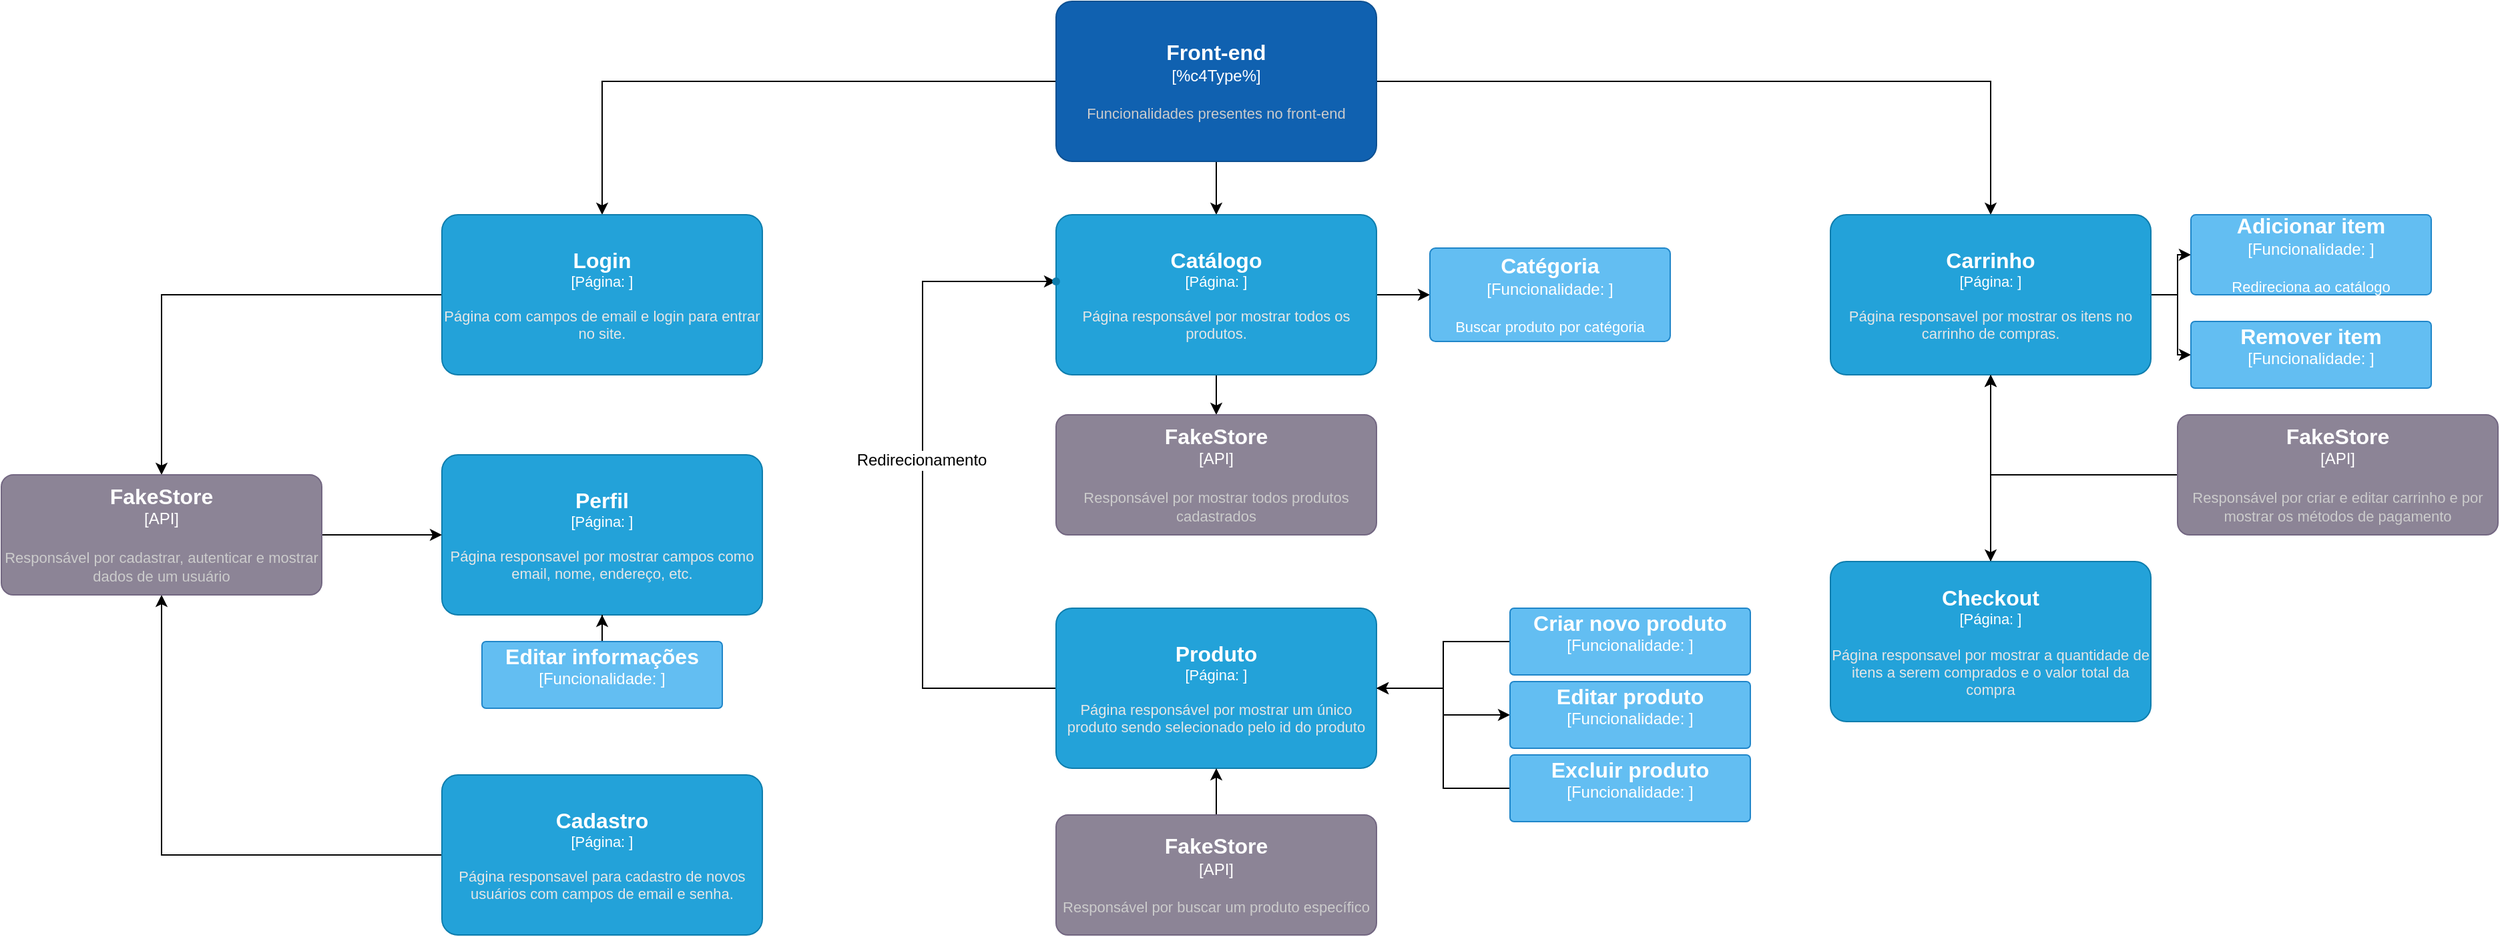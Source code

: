 <mxfile version="24.0.5" type="github">
  <diagram name="Página-1" id="egkhhSvDEU_045NwjXek">
    <mxGraphModel dx="1823" dy="525" grid="1" gridSize="10" guides="1" tooltips="1" connect="1" arrows="1" fold="1" page="1" pageScale="1" pageWidth="827" pageHeight="1169" math="0" shadow="0">
      <root>
        <mxCell id="0" />
        <mxCell id="1" parent="0" />
        <mxCell id="wCWv4MVA9cfgOr6WchOm-61" value="" style="edgeStyle=orthogonalEdgeStyle;rounded=0;orthogonalLoop=1;jettySize=auto;html=1;fontFamily=Helvetica;fontSize=12;fontColor=default;" parent="1" source="wCWv4MVA9cfgOr6WchOm-1" target="wCWv4MVA9cfgOr6WchOm-3" edge="1">
          <mxGeometry relative="1" as="geometry" />
        </mxCell>
        <mxCell id="wCWv4MVA9cfgOr6WchOm-62" value="" style="edgeStyle=orthogonalEdgeStyle;rounded=0;orthogonalLoop=1;jettySize=auto;html=1;fontFamily=Helvetica;fontSize=12;fontColor=default;" parent="1" source="wCWv4MVA9cfgOr6WchOm-1" target="wCWv4MVA9cfgOr6WchOm-7" edge="1">
          <mxGeometry relative="1" as="geometry" />
        </mxCell>
        <mxCell id="wCWv4MVA9cfgOr6WchOm-63" value="" style="edgeStyle=orthogonalEdgeStyle;rounded=0;orthogonalLoop=1;jettySize=auto;html=1;fontFamily=Helvetica;fontSize=12;fontColor=default;" parent="1" source="wCWv4MVA9cfgOr6WchOm-1" target="wCWv4MVA9cfgOr6WchOm-10" edge="1">
          <mxGeometry relative="1" as="geometry" />
        </mxCell>
        <object placeholders="1" c4Name="Front-end" c4Description="Funcionalidades presentes no front-end" label="&lt;font style=&quot;font-size: 16px&quot;&gt;&lt;b&gt;%c4Name%&lt;/b&gt;&lt;/font&gt;&lt;div&gt;[%c4Type%]&lt;/div&gt;&lt;br&gt;&lt;div&gt;&lt;font style=&quot;font-size: 11px&quot;&gt;&lt;font color=&quot;#cccccc&quot;&gt;%c4Description%&lt;/font&gt;&lt;/div&gt;" id="wCWv4MVA9cfgOr6WchOm-1">
          <mxCell style="rounded=1;whiteSpace=wrap;html=1;labelBackgroundColor=none;fillColor=#1061B0;fontColor=#ffffff;align=center;arcSize=10;strokeColor=#0D5091;metaEdit=1;resizable=0;points=[[0.25,0,0],[0.5,0,0],[0.75,0,0],[1,0.25,0],[1,0.5,0],[1,0.75,0],[0.75,1,0],[0.5,1,0],[0.25,1,0],[0,0.75,0],[0,0.5,0],[0,0.25,0]];" parent="1" vertex="1">
            <mxGeometry x="260" width="240" height="120" as="geometry" />
          </mxCell>
        </object>
        <object placeholders="1" c4Name="Perfil" c4Type="Página" c4Technology="" c4Description="Página responsavel por mostrar campos como email, nome, endereço, etc." label="&lt;font style=&quot;font-size: 16px&quot;&gt;&lt;b&gt;%c4Name%&lt;/b&gt;&lt;/font&gt;&lt;div&gt;[%c4Type%: %c4Technology%]&lt;/div&gt;&lt;br&gt;&lt;div&gt;&lt;font style=&quot;font-size: 11px&quot;&gt;&lt;font color=&quot;#E6E6E6&quot;&gt;%c4Description%&lt;/font&gt;&lt;/div&gt;" id="wCWv4MVA9cfgOr6WchOm-2">
          <mxCell style="rounded=1;whiteSpace=wrap;html=1;fontSize=11;labelBackgroundColor=none;fillColor=#23A2D9;fontColor=#ffffff;align=center;arcSize=10;strokeColor=#0E7DAD;metaEdit=1;resizable=0;points=[[0.25,0,0],[0.5,0,0],[0.75,0,0],[1,0.25,0],[1,0.5,0],[1,0.75,0],[0.75,1,0],[0.5,1,0],[0.25,1,0],[0,0.75,0],[0,0.5,0],[0,0.25,0]];" parent="1" vertex="1">
            <mxGeometry x="-200" y="340" width="240" height="120" as="geometry" />
          </mxCell>
        </object>
        <mxCell id="wCWv4MVA9cfgOr6WchOm-46" value="" style="edgeStyle=orthogonalEdgeStyle;rounded=0;orthogonalLoop=1;jettySize=auto;html=1;fontFamily=Helvetica;fontSize=12;fontColor=default;" parent="1" source="wCWv4MVA9cfgOr6WchOm-3" target="wCWv4MVA9cfgOr6WchOm-29" edge="1">
          <mxGeometry relative="1" as="geometry" />
        </mxCell>
        <object placeholders="1" c4Name="Login" c4Type="Página" c4Technology="" c4Description="Página com campos de email e login para entrar no site." label="&lt;font style=&quot;font-size: 16px&quot;&gt;&lt;b&gt;%c4Name%&lt;/b&gt;&lt;/font&gt;&lt;div&gt;[%c4Type%: %c4Technology%]&lt;/div&gt;&lt;br&gt;&lt;div&gt;&lt;font style=&quot;font-size: 11px&quot;&gt;&lt;font color=&quot;#E6E6E6&quot;&gt;%c4Description%&lt;/font&gt;&lt;/div&gt;" id="wCWv4MVA9cfgOr6WchOm-3">
          <mxCell style="rounded=1;whiteSpace=wrap;html=1;fontSize=11;labelBackgroundColor=none;fillColor=#23A2D9;fontColor=#ffffff;align=center;arcSize=10;strokeColor=#0E7DAD;metaEdit=1;resizable=0;points=[[0.25,0,0],[0.5,0,0],[0.75,0,0],[1,0.25,0],[1,0.5,0],[1,0.75,0],[0.75,1,0],[0.5,1,0],[0.25,1,0],[0,0.75,0],[0,0.5,0],[0,0.25,0]];" parent="1" vertex="1">
            <mxGeometry x="-200" y="160" width="240" height="120" as="geometry" />
          </mxCell>
        </object>
        <mxCell id="wCWv4MVA9cfgOr6WchOm-47" value="" style="edgeStyle=orthogonalEdgeStyle;rounded=0;orthogonalLoop=1;jettySize=auto;html=1;fontFamily=Helvetica;fontSize=12;fontColor=default;" parent="1" source="wCWv4MVA9cfgOr6WchOm-4" target="wCWv4MVA9cfgOr6WchOm-29" edge="1">
          <mxGeometry relative="1" as="geometry" />
        </mxCell>
        <object placeholders="1" c4Name="Cadastro" c4Type="Página" c4Technology="" c4Description="Página responsavel para cadastro de novos usuários com campos de email e senha." label="&lt;font style=&quot;font-size: 16px&quot;&gt;&lt;b&gt;%c4Name%&lt;/b&gt;&lt;/font&gt;&lt;div&gt;[%c4Type%: %c4Technology%]&lt;/div&gt;&lt;br&gt;&lt;div&gt;&lt;font style=&quot;font-size: 11px&quot;&gt;&lt;font color=&quot;#E6E6E6&quot;&gt;%c4Description%&lt;/font&gt;&lt;/div&gt;" id="wCWv4MVA9cfgOr6WchOm-4">
          <mxCell style="rounded=1;whiteSpace=wrap;html=1;fontSize=11;labelBackgroundColor=none;fillColor=#23A2D9;fontColor=#ffffff;align=center;arcSize=10;strokeColor=#0E7DAD;metaEdit=1;resizable=0;points=[[0.25,0,0],[0.5,0,0],[0.75,0,0],[1,0.25,0],[1,0.5,0],[1,0.75,0],[0.75,1,0],[0.5,1,0],[0.25,1,0],[0,0.75,0],[0,0.5,0],[0,0.25,0]];" parent="1" vertex="1">
            <mxGeometry x="-200" y="580" width="240" height="120" as="geometry" />
          </mxCell>
        </object>
        <mxCell id="wCWv4MVA9cfgOr6WchOm-35" value="" style="edgeStyle=orthogonalEdgeStyle;rounded=0;orthogonalLoop=1;jettySize=auto;html=1;fontFamily=Helvetica;fontSize=12;fontColor=default;" parent="1" source="wCWv4MVA9cfgOr6WchOm-5" target="wCWv4MVA9cfgOr6WchOm-17" edge="1">
          <mxGeometry relative="1" as="geometry" />
        </mxCell>
        <mxCell id="wCWv4MVA9cfgOr6WchOm-58" value="" style="edgeStyle=orthogonalEdgeStyle;rounded=0;orthogonalLoop=1;jettySize=auto;html=1;fontFamily=Helvetica;fontSize=12;fontColor=default;" parent="1" source="wCWv4MVA9cfgOr6WchOm-5" target="wCWv4MVA9cfgOr6WchOm-57" edge="1">
          <mxGeometry relative="1" as="geometry">
            <Array as="points">
              <mxPoint x="160" y="515" />
              <mxPoint x="160" y="210" />
            </Array>
          </mxGeometry>
        </mxCell>
        <mxCell id="wCWv4MVA9cfgOr6WchOm-59" value="Redirecionamento" style="edgeLabel;html=1;align=center;verticalAlign=middle;resizable=0;points=[];rounded=1;shadow=0;glass=0;strokeColor=default;arcSize=6;fontFamily=Helvetica;fontSize=12;fontColor=default;fillColor=#63BEF2;gradientColor=none;" parent="wCWv4MVA9cfgOr6WchOm-58" vertex="1" connectable="0">
          <mxGeometry x="0.076" y="1" relative="1" as="geometry">
            <mxPoint as="offset" />
          </mxGeometry>
        </mxCell>
        <object placeholders="1" c4Name="Produto" c4Type="Página" c4Technology="" c4Description="Página responsável por mostrar um único produto sendo selecionado pelo id do produto" label="&lt;font style=&quot;font-size: 16px&quot;&gt;&lt;b&gt;%c4Name%&lt;/b&gt;&lt;/font&gt;&lt;div&gt;[%c4Type%: %c4Technology%]&lt;/div&gt;&lt;br&gt;&lt;div&gt;&lt;font style=&quot;font-size: 11px&quot;&gt;&lt;font color=&quot;#E6E6E6&quot;&gt;%c4Description%&lt;/font&gt;&lt;/div&gt;" id="wCWv4MVA9cfgOr6WchOm-5">
          <mxCell style="rounded=1;whiteSpace=wrap;html=1;fontSize=11;labelBackgroundColor=none;fillColor=#23A2D9;fontColor=#ffffff;align=center;arcSize=10;strokeColor=#0E7DAD;metaEdit=1;resizable=0;points=[[0.25,0,0],[0.5,0,0],[0.75,0,0],[1,0.25,0],[1,0.5,0],[1,0.75,0],[0.75,1,0],[0.5,1,0],[0.25,1,0],[0,0.75,0],[0,0.5,0],[0,0.25,0]];" parent="1" vertex="1">
            <mxGeometry x="260" y="455" width="240" height="120" as="geometry" />
          </mxCell>
        </object>
        <mxCell id="wCWv4MVA9cfgOr6WchOm-49" value="" style="edgeStyle=orthogonalEdgeStyle;rounded=0;orthogonalLoop=1;jettySize=auto;html=1;fontFamily=Helvetica;fontSize=12;fontColor=default;" parent="1" source="wCWv4MVA9cfgOr6WchOm-7" target="wCWv4MVA9cfgOr6WchOm-11" edge="1">
          <mxGeometry relative="1" as="geometry" />
        </mxCell>
        <mxCell id="wCWv4MVA9cfgOr6WchOm-51" value="" style="edgeStyle=orthogonalEdgeStyle;rounded=0;orthogonalLoop=1;jettySize=auto;html=1;fontFamily=Helvetica;fontSize=12;fontColor=default;" parent="1" source="wCWv4MVA9cfgOr6WchOm-7" target="wCWv4MVA9cfgOr6WchOm-22" edge="1">
          <mxGeometry relative="1" as="geometry" />
        </mxCell>
        <mxCell id="wCWv4MVA9cfgOr6WchOm-53" value="" style="edgeStyle=orthogonalEdgeStyle;rounded=0;orthogonalLoop=1;jettySize=auto;html=1;fontFamily=Helvetica;fontSize=12;fontColor=default;" parent="1" source="wCWv4MVA9cfgOr6WchOm-7" target="wCWv4MVA9cfgOr6WchOm-25" edge="1">
          <mxGeometry relative="1" as="geometry" />
        </mxCell>
        <object placeholders="1" c4Name="Carrinho" c4Type="Página" c4Technology="" c4Description="Página responsavel por mostrar os itens no carrinho de compras." label="&lt;font style=&quot;font-size: 16px&quot;&gt;&lt;b&gt;%c4Name%&lt;/b&gt;&lt;/font&gt;&lt;div&gt;[%c4Type%: %c4Technology%]&lt;/div&gt;&lt;br&gt;&lt;div&gt;&lt;font style=&quot;font-size: 11px&quot;&gt;&lt;font color=&quot;#E6E6E6&quot;&gt;%c4Description%&lt;/font&gt;&lt;/div&gt;" id="wCWv4MVA9cfgOr6WchOm-7">
          <mxCell style="rounded=1;whiteSpace=wrap;html=1;fontSize=11;labelBackgroundColor=none;fillColor=#23A2D9;fontColor=#ffffff;align=center;arcSize=10;strokeColor=#0E7DAD;metaEdit=1;resizable=0;points=[[0.25,0,0],[0.5,0,0],[0.75,0,0],[1,0.25,0],[1,0.5,0],[1,0.75,0],[0.75,1,0],[0.5,1,0],[0.25,1,0],[0,0.75,0],[0,0.5,0],[0,0.25,0]];" parent="1" vertex="1">
            <mxGeometry x="840" y="160" width="240" height="120" as="geometry" />
          </mxCell>
        </object>
        <mxCell id="wCWv4MVA9cfgOr6WchOm-33" value="" style="edgeStyle=orthogonalEdgeStyle;rounded=0;orthogonalLoop=1;jettySize=auto;html=1;fontFamily=Helvetica;fontSize=12;fontColor=default;" parent="1" source="wCWv4MVA9cfgOr6WchOm-10" target="wCWv4MVA9cfgOr6WchOm-27" edge="1">
          <mxGeometry relative="1" as="geometry" />
        </mxCell>
        <mxCell id="wCWv4MVA9cfgOr6WchOm-48" value="" style="edgeStyle=orthogonalEdgeStyle;rounded=0;orthogonalLoop=1;jettySize=auto;html=1;fontFamily=Helvetica;fontSize=12;fontColor=default;" parent="1" source="wCWv4MVA9cfgOr6WchOm-10" target="wCWv4MVA9cfgOr6WchOm-19" edge="1">
          <mxGeometry relative="1" as="geometry" />
        </mxCell>
        <object placeholders="1" c4Name="Catálogo" c4Type="Página" c4Technology="" c4Description="Página responsável por mostrar todos os produtos." label="&lt;font style=&quot;font-size: 16px&quot;&gt;&lt;b&gt;%c4Name%&lt;/b&gt;&lt;/font&gt;&lt;div&gt;[%c4Type%: %c4Technology%]&lt;/div&gt;&lt;br&gt;&lt;div&gt;&lt;font style=&quot;font-size: 11px&quot;&gt;&lt;font color=&quot;#E6E6E6&quot;&gt;%c4Description%&lt;/font&gt;&lt;/div&gt;" id="wCWv4MVA9cfgOr6WchOm-10">
          <mxCell style="rounded=1;whiteSpace=wrap;html=1;fontSize=11;labelBackgroundColor=none;fillColor=#23A2D9;fontColor=#ffffff;align=center;arcSize=10;strokeColor=#0E7DAD;metaEdit=1;resizable=0;points=[[0.25,0,0],[0.5,0,0],[0.75,0,0],[1,0.25,0],[1,0.5,0],[1,0.75,0],[0.75,1,0],[0.5,1,0],[0.25,1,0],[0,0.75,0],[0,0.5,0],[0,0.25,0]];" parent="1" vertex="1">
            <mxGeometry x="260" y="160" width="240" height="120" as="geometry" />
          </mxCell>
        </object>
        <mxCell id="wCWv4MVA9cfgOr6WchOm-50" value="" style="edgeStyle=orthogonalEdgeStyle;rounded=0;orthogonalLoop=1;jettySize=auto;html=1;fontFamily=Helvetica;fontSize=12;fontColor=default;" parent="1" source="wCWv4MVA9cfgOr6WchOm-11" target="wCWv4MVA9cfgOr6WchOm-7" edge="1">
          <mxGeometry relative="1" as="geometry" />
        </mxCell>
        <object placeholders="1" c4Name="Checkout" c4Type="Página" c4Technology="" c4Description="Página responsavel por mostrar a quantidade de itens a serem comprados e o valor total da compra" label="&lt;font style=&quot;font-size: 16px&quot;&gt;&lt;b&gt;%c4Name%&lt;/b&gt;&lt;/font&gt;&lt;div&gt;[%c4Type%: %c4Technology%]&lt;/div&gt;&lt;br&gt;&lt;div&gt;&lt;font style=&quot;font-size: 11px&quot;&gt;&lt;font color=&quot;#E6E6E6&quot;&gt;%c4Description%&lt;/font&gt;&lt;/div&gt;" id="wCWv4MVA9cfgOr6WchOm-11">
          <mxCell style="rounded=1;whiteSpace=wrap;html=1;fontSize=11;labelBackgroundColor=none;fillColor=#23A2D9;fontColor=#ffffff;align=center;arcSize=10;strokeColor=#0E7DAD;metaEdit=1;resizable=0;points=[[0.25,0,0],[0.5,0,0],[0.75,0,0],[1,0.25,0],[1,0.5,0],[1,0.75,0],[0.75,1,0],[0.5,1,0],[0.25,1,0],[0,0.75,0],[0,0.5,0],[0,0.25,0]];" parent="1" vertex="1">
            <mxGeometry x="840" y="420" width="240" height="120" as="geometry" />
          </mxCell>
        </object>
        <mxCell id="wCWv4MVA9cfgOr6WchOm-37" value="" style="edgeStyle=orthogonalEdgeStyle;rounded=0;orthogonalLoop=1;jettySize=auto;html=1;fontFamily=Helvetica;fontSize=12;fontColor=default;" parent="1" source="wCWv4MVA9cfgOr6WchOm-16" target="wCWv4MVA9cfgOr6WchOm-5" edge="1">
          <mxGeometry relative="1" as="geometry" />
        </mxCell>
        <object placeholders="1" c4Name="Criar novo produto" c4Type="Funcionalidade" c4Technology="" c4Description="" label="&lt;font style=&quot;font-size: 16px&quot;&gt;&lt;b&gt;%c4Name%&lt;/b&gt;&lt;/font&gt;&lt;div&gt;[%c4Type%: %c4Technology%]&lt;/div&gt;&lt;br&gt;&lt;div&gt;&lt;font style=&quot;font-size: 11px&quot;&gt;%c4Description%&lt;/font&gt;&lt;/div&gt;" id="wCWv4MVA9cfgOr6WchOm-16">
          <mxCell style="rounded=1;whiteSpace=wrap;html=1;labelBackgroundColor=none;fillColor=#63BEF2;fontColor=#ffffff;align=center;arcSize=6;strokeColor=#2086C9;metaEdit=1;resizable=1;points=[[0.25,0,0],[0.5,0,0],[0.75,0,0],[1,0.25,0],[1,0.5,0],[1,0.75,0],[0.75,1,0],[0.5,1,0],[0.25,1,0],[0,0.75,0],[0,0.5,0],[0,0.25,0]];shadow=0;glass=0;verticalAlign=middle;fontFamily=Helvetica;fontSize=12;" parent="1" vertex="1">
            <mxGeometry x="600" y="455" width="180" height="50" as="geometry" />
          </mxCell>
        </object>
        <object placeholders="1" c4Name="Editar produto" c4Type="Funcionalidade" c4Technology="" c4Description="" label="&lt;font style=&quot;font-size: 16px&quot;&gt;&lt;b&gt;%c4Name%&lt;/b&gt;&lt;/font&gt;&lt;div&gt;[%c4Type%: %c4Technology%]&lt;/div&gt;&lt;br&gt;&lt;div&gt;&lt;font style=&quot;font-size: 11px&quot;&gt;%c4Description%&lt;/font&gt;&lt;/div&gt;" id="wCWv4MVA9cfgOr6WchOm-17">
          <mxCell style="rounded=1;whiteSpace=wrap;html=1;labelBackgroundColor=none;fillColor=#63BEF2;fontColor=#ffffff;align=center;arcSize=6;strokeColor=#2086C9;metaEdit=1;resizable=1;points=[[0.25,0,0],[0.5,0,0],[0.75,0,0],[1,0.25,0],[1,0.5,0],[1,0.75,0],[0.75,1,0],[0.5,1,0],[0.25,1,0],[0,0.75,0],[0,0.5,0],[0,0.25,0]];shadow=0;glass=0;verticalAlign=middle;fontFamily=Helvetica;fontSize=12;" parent="1" vertex="1">
            <mxGeometry x="600" y="510" width="180" height="50" as="geometry" />
          </mxCell>
        </object>
        <mxCell id="wCWv4MVA9cfgOr6WchOm-56" value="" style="edgeStyle=orthogonalEdgeStyle;rounded=0;orthogonalLoop=1;jettySize=auto;html=1;fontFamily=Helvetica;fontSize=12;fontColor=default;" parent="1" source="wCWv4MVA9cfgOr6WchOm-18" target="wCWv4MVA9cfgOr6WchOm-5" edge="1">
          <mxGeometry relative="1" as="geometry" />
        </mxCell>
        <object placeholders="1" c4Name="Excluir produto" c4Type="Funcionalidade" c4Technology="" c4Description="" label="&lt;font style=&quot;font-size: 16px&quot;&gt;&lt;b&gt;%c4Name%&lt;/b&gt;&lt;/font&gt;&lt;div&gt;[%c4Type%: %c4Technology%]&lt;/div&gt;&lt;br&gt;&lt;div&gt;&lt;font style=&quot;font-size: 11px&quot;&gt;%c4Description%&lt;/font&gt;&lt;/div&gt;" id="wCWv4MVA9cfgOr6WchOm-18">
          <mxCell style="rounded=1;whiteSpace=wrap;html=1;labelBackgroundColor=none;fillColor=#63BEF2;fontColor=#ffffff;align=center;arcSize=6;strokeColor=#2086C9;metaEdit=1;resizable=1;points=[[0.25,0,0],[0.5,0,0],[0.75,0,0],[1,0.25,0],[1,0.5,0],[1,0.75,0],[0.75,1,0],[0.5,1,0],[0.25,1,0],[0,0.75,0],[0,0.5,0],[0,0.25,0]];shadow=0;glass=0;verticalAlign=middle;fontFamily=Helvetica;fontSize=12;" parent="1" vertex="1">
            <mxGeometry x="600" y="565" width="180" height="50" as="geometry" />
          </mxCell>
        </object>
        <object placeholders="1" c4Name="Catégoria" c4Type="Funcionalidade" c4Technology="" c4Description="Buscar produto por catégoria" label="&lt;font style=&quot;font-size: 16px&quot;&gt;&lt;b&gt;%c4Name%&lt;/b&gt;&lt;/font&gt;&lt;div&gt;[%c4Type%: %c4Technology%]&lt;/div&gt;&lt;br&gt;&lt;div&gt;&lt;font style=&quot;font-size: 11px&quot;&gt;%c4Description%&lt;/font&gt;&lt;/div&gt;" id="wCWv4MVA9cfgOr6WchOm-19">
          <mxCell style="rounded=1;whiteSpace=wrap;html=1;labelBackgroundColor=none;fillColor=#63BEF2;fontColor=#ffffff;align=center;arcSize=6;strokeColor=#2086C9;metaEdit=1;resizable=1;points=[[0.25,0,0],[0.5,0,0],[0.75,0,0],[1,0.25,0],[1,0.5,0],[1,0.75,0],[0.75,1,0],[0.5,1,0],[0.25,1,0],[0,0.75,0],[0,0.5,0],[0,0.25,0]];shadow=0;glass=0;verticalAlign=middle;fontFamily=Helvetica;fontSize=12;" parent="1" vertex="1">
            <mxGeometry x="540" y="185" width="180" height="70" as="geometry" />
          </mxCell>
        </object>
        <mxCell id="dxfZeSWVyWdpBpX50E4J-1" value="" style="edgeStyle=orthogonalEdgeStyle;rounded=0;orthogonalLoop=1;jettySize=auto;html=1;" edge="1" parent="1" source="wCWv4MVA9cfgOr6WchOm-20" target="wCWv4MVA9cfgOr6WchOm-2">
          <mxGeometry relative="1" as="geometry" />
        </mxCell>
        <object placeholders="1" c4Name="Editar informações" c4Type="Funcionalidade" c4Technology="" c4Description="" label="&lt;font style=&quot;font-size: 16px&quot;&gt;&lt;b&gt;%c4Name%&lt;/b&gt;&lt;/font&gt;&lt;div&gt;[%c4Type%: %c4Technology%]&lt;/div&gt;&lt;br&gt;&lt;div&gt;&lt;font style=&quot;font-size: 11px&quot;&gt;%c4Description%&lt;/font&gt;&lt;/div&gt;" id="wCWv4MVA9cfgOr6WchOm-20">
          <mxCell style="rounded=1;whiteSpace=wrap;html=1;labelBackgroundColor=none;fillColor=#63BEF2;fontColor=#ffffff;align=center;arcSize=6;strokeColor=#2086C9;metaEdit=1;resizable=1;points=[[0.25,0,0],[0.5,0,0],[0.75,0,0],[1,0.25,0],[1,0.5,0],[1,0.75,0],[0.75,1,0],[0.5,1,0],[0.25,1,0],[0,0.75,0],[0,0.5,0],[0,0.25,0]];shadow=0;glass=0;verticalAlign=middle;fontFamily=Helvetica;fontSize=12;" parent="1" vertex="1">
            <mxGeometry x="-170" y="480" width="180" height="50" as="geometry" />
          </mxCell>
        </object>
        <object placeholders="1" c4Name="Remover item" c4Type="Funcionalidade" c4Technology="" c4Description="" label="&lt;font style=&quot;font-size: 16px&quot;&gt;&lt;b&gt;%c4Name%&lt;/b&gt;&lt;/font&gt;&lt;div&gt;[%c4Type%: %c4Technology%]&lt;/div&gt;&lt;br&gt;&lt;div&gt;&lt;font style=&quot;font-size: 11px&quot;&gt;%c4Description%&lt;/font&gt;&lt;/div&gt;" id="wCWv4MVA9cfgOr6WchOm-22">
          <mxCell style="rounded=1;whiteSpace=wrap;html=1;labelBackgroundColor=none;fillColor=#63BEF2;fontColor=#ffffff;align=center;arcSize=6;strokeColor=#2086C9;metaEdit=1;resizable=1;points=[[0.25,0,0],[0.5,0,0],[0.75,0,0],[1,0.25,0],[1,0.5,0],[1,0.75,0],[0.75,1,0],[0.5,1,0],[0.25,1,0],[0,0.75,0],[0,0.5,0],[0,0.25,0]];shadow=0;glass=0;verticalAlign=middle;fontFamily=Helvetica;fontSize=12;" parent="1" vertex="1">
            <mxGeometry x="1110" y="240" width="180" height="50" as="geometry" />
          </mxCell>
        </object>
        <object placeholders="1" c4Name="Adicionar item" c4Type="Funcionalidade" c4Technology="" c4Description="Redireciona ao catálogo" label="&lt;font style=&quot;font-size: 16px&quot;&gt;&lt;b&gt;%c4Name%&lt;/b&gt;&lt;/font&gt;&lt;div&gt;[%c4Type%: %c4Technology%]&lt;/div&gt;&lt;br&gt;&lt;div&gt;&lt;font style=&quot;font-size: 11px&quot;&gt;%c4Description%&lt;/font&gt;&lt;/div&gt;" id="wCWv4MVA9cfgOr6WchOm-25">
          <mxCell style="rounded=1;whiteSpace=wrap;html=1;labelBackgroundColor=none;fillColor=#63BEF2;fontColor=#ffffff;align=center;arcSize=6;strokeColor=#2086C9;metaEdit=1;resizable=1;points=[[0.25,0,0],[0.5,0,0],[0.75,0,0],[1,0.25,0],[1,0.5,0],[1,0.75,0],[0.75,1,0],[0.5,1,0],[0.25,1,0],[0,0.75,0],[0,0.5,0],[0,0.25,0]];shadow=0;glass=0;verticalAlign=middle;fontFamily=Helvetica;fontSize=12;" parent="1" vertex="1">
            <mxGeometry x="1110" y="160" width="180" height="60" as="geometry" />
          </mxCell>
        </object>
        <mxCell id="wCWv4MVA9cfgOr6WchOm-55" value="" style="edgeStyle=orthogonalEdgeStyle;rounded=0;orthogonalLoop=1;jettySize=auto;html=1;fontFamily=Helvetica;fontSize=12;fontColor=default;" parent="1" source="wCWv4MVA9cfgOr6WchOm-26" target="wCWv4MVA9cfgOr6WchOm-7" edge="1">
          <mxGeometry relative="1" as="geometry" />
        </mxCell>
        <object placeholders="1" c4Name="FakeStore" c4Type="API" c4Description="Responsável por criar e editar carrinho e por mostrar os métodos de pagamento" label="&lt;font style=&quot;font-size: 16px&quot;&gt;&lt;b&gt;%c4Name%&lt;/b&gt;&lt;/font&gt;&lt;div&gt;[%c4Type%]&lt;/div&gt;&lt;br&gt;&lt;div&gt;&lt;font style=&quot;font-size: 11px&quot;&gt;&lt;font color=&quot;#cccccc&quot;&gt;%c4Description%&lt;/font&gt;&lt;/div&gt;" id="wCWv4MVA9cfgOr6WchOm-26">
          <mxCell style="rounded=1;whiteSpace=wrap;html=1;labelBackgroundColor=none;fillColor=#8C8496;fontColor=#ffffff;align=center;arcSize=10;strokeColor=#736782;metaEdit=1;resizable=1;points=[[0.25,0,0],[0.5,0,0],[0.75,0,0],[1,0.25,0],[1,0.5,0],[1,0.75,0],[0.75,1,0],[0.5,1,0],[0.25,1,0],[0,0.75,0],[0,0.5,0],[0,0.25,0]];shadow=0;glass=0;verticalAlign=middle;fontFamily=Helvetica;fontSize=12;" parent="1" vertex="1">
            <mxGeometry x="1100" y="310" width="240" height="90" as="geometry" />
          </mxCell>
        </object>
        <object placeholders="1" c4Name="FakeStore" c4Type="API" c4Description="Responsável por mostrar todos produtos cadastrados" label="&lt;font style=&quot;font-size: 16px&quot;&gt;&lt;b&gt;%c4Name%&lt;/b&gt;&lt;/font&gt;&lt;div&gt;[%c4Type%]&lt;/div&gt;&lt;br&gt;&lt;div&gt;&lt;font style=&quot;font-size: 11px&quot;&gt;&lt;font color=&quot;#cccccc&quot;&gt;%c4Description%&lt;/font&gt;&lt;/div&gt;" id="wCWv4MVA9cfgOr6WchOm-27">
          <mxCell style="rounded=1;whiteSpace=wrap;html=1;labelBackgroundColor=none;fillColor=#8C8496;fontColor=#ffffff;align=center;arcSize=10;strokeColor=#736782;metaEdit=1;resizable=1;points=[[0.25,0,0],[0.5,0,0],[0.75,0,0],[1,0.25,0],[1,0.5,0],[1,0.75,0],[0.75,1,0],[0.5,1,0],[0.25,1,0],[0,0.75,0],[0,0.5,0],[0,0.25,0]];shadow=0;glass=0;verticalAlign=middle;fontFamily=Helvetica;fontSize=12;" parent="1" vertex="1">
            <mxGeometry x="260" y="310" width="240" height="90" as="geometry" />
          </mxCell>
        </object>
        <mxCell id="wCWv4MVA9cfgOr6WchOm-34" value="" style="edgeStyle=orthogonalEdgeStyle;rounded=0;orthogonalLoop=1;jettySize=auto;html=1;fontFamily=Helvetica;fontSize=12;fontColor=default;" parent="1" source="wCWv4MVA9cfgOr6WchOm-28" target="wCWv4MVA9cfgOr6WchOm-5" edge="1">
          <mxGeometry relative="1" as="geometry" />
        </mxCell>
        <object placeholders="1" c4Name="FakeStore" c4Type="API" c4Description="Responsável por buscar um produto específico" label="&lt;font style=&quot;font-size: 16px&quot;&gt;&lt;b&gt;%c4Name%&lt;/b&gt;&lt;/font&gt;&lt;div&gt;[%c4Type%]&lt;/div&gt;&lt;br&gt;&lt;div&gt;&lt;font style=&quot;font-size: 11px&quot;&gt;&lt;font color=&quot;#cccccc&quot;&gt;%c4Description%&lt;/font&gt;&lt;/div&gt;" id="wCWv4MVA9cfgOr6WchOm-28">
          <mxCell style="rounded=1;whiteSpace=wrap;html=1;labelBackgroundColor=none;fillColor=#8C8496;fontColor=#ffffff;align=center;arcSize=10;strokeColor=#736782;metaEdit=1;resizable=1;points=[[0.25,0,0],[0.5,0,0],[0.75,0,0],[1,0.25,0],[1,0.5,0],[1,0.75,0],[0.75,1,0],[0.5,1,0],[0.25,1,0],[0,0.75,0],[0,0.5,0],[0,0.25,0]];shadow=0;glass=0;verticalAlign=middle;fontFamily=Helvetica;fontSize=12;" parent="1" vertex="1">
            <mxGeometry x="260" y="610" width="240" height="90" as="geometry" />
          </mxCell>
        </object>
        <mxCell id="wCWv4MVA9cfgOr6WchOm-60" value="" style="edgeStyle=orthogonalEdgeStyle;rounded=0;orthogonalLoop=1;jettySize=auto;html=1;fontFamily=Helvetica;fontSize=12;fontColor=default;" parent="1" source="wCWv4MVA9cfgOr6WchOm-29" target="wCWv4MVA9cfgOr6WchOm-2" edge="1">
          <mxGeometry relative="1" as="geometry" />
        </mxCell>
        <object placeholders="1" c4Name="FakeStore" c4Type="API" c4Description="Responsável por cadastrar, autenticar e mostrar dados de um usuário" label="&lt;font style=&quot;font-size: 16px&quot;&gt;&lt;b&gt;%c4Name%&lt;/b&gt;&lt;/font&gt;&lt;div&gt;[%c4Type%]&lt;/div&gt;&lt;br&gt;&lt;div&gt;&lt;font style=&quot;font-size: 11px&quot;&gt;&lt;font color=&quot;#cccccc&quot;&gt;%c4Description%&lt;/font&gt;&lt;/div&gt;" id="wCWv4MVA9cfgOr6WchOm-29">
          <mxCell style="rounded=1;whiteSpace=wrap;html=1;labelBackgroundColor=none;fillColor=#8C8496;fontColor=#ffffff;align=center;arcSize=10;strokeColor=#736782;metaEdit=1;resizable=1;points=[[0.25,0,0],[0.5,0,0],[0.75,0,0],[1,0.25,0],[1,0.5,0],[1,0.75,0],[0.75,1,0],[0.5,1,0],[0.25,1,0],[0,0.75,0],[0,0.5,0],[0,0.25,0]];shadow=0;glass=0;verticalAlign=middle;fontFamily=Helvetica;fontSize=12;" parent="1" vertex="1">
            <mxGeometry x="-530" y="355" width="240" height="90" as="geometry" />
          </mxCell>
        </object>
        <mxCell id="wCWv4MVA9cfgOr6WchOm-57" value="" style="shape=waypoint;sketch=0;size=6;pointerEvents=1;points=[];fillColor=#23A2D9;resizable=0;rotatable=0;perimeter=centerPerimeter;snapToPoint=1;fontSize=11;strokeColor=#0E7DAD;fontColor=#ffffff;rounded=1;labelBackgroundColor=none;arcSize=10;" parent="1" vertex="1">
          <mxGeometry x="250" y="200" width="20" height="20" as="geometry" />
        </mxCell>
      </root>
    </mxGraphModel>
  </diagram>
</mxfile>
